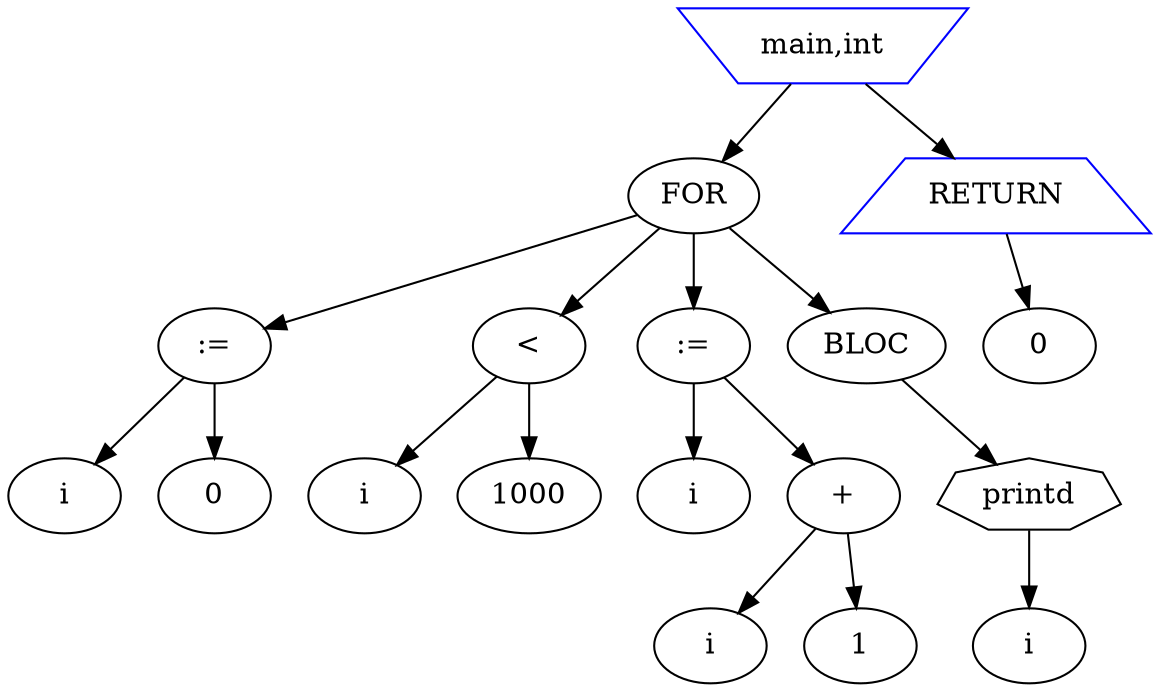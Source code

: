 digraph diagram1 {
//programme
node_1 [label="main,int" shape=invtrapezium color=blue];//fonction
 node_2 [label="FOR" ];//FOR
node_3 [label=":=" ];//affectation
node_4 [label="i" ];//				affec
node_5 [label="0" ];//expression3
node_3 -> node_4
node_3 -> node_5
node_6 [label="<"];//cond3
node_7 [label="i" ];//expression4
node_8 [label="1000" ];//expression3
node_6 -> node_7
node_6 -> node_8
node_9 [label=":=" ];//affectation
node_10 [label="i" ];//				affec
node_11 [label="+" ];//expression1
node_12 [label="i" ];//expression4
node_13 [label="1" ];//expression3
node_11 -> node_12
node_11 -> node_13
node_9 -> node_10
node_9 -> node_11
node_14 [label="BLOC" shape=ellipse];//bloc
node_15 [label="printd" shape=septagon];//appel
node_16 [label="i" ];//expression4
node_15 -> node_16
node_14 -> node_15
node_2 -> node_3
node_2 -> node_6
node_2 -> node_9
node_2 -> node_14
node_1 -> node_2
node_20 [label="RETURN" shape=trapezium color=blue];//RETURN
node_21 [label="0" ];//expression3
node_20 -> node_21
node_1 -> node_20
}
